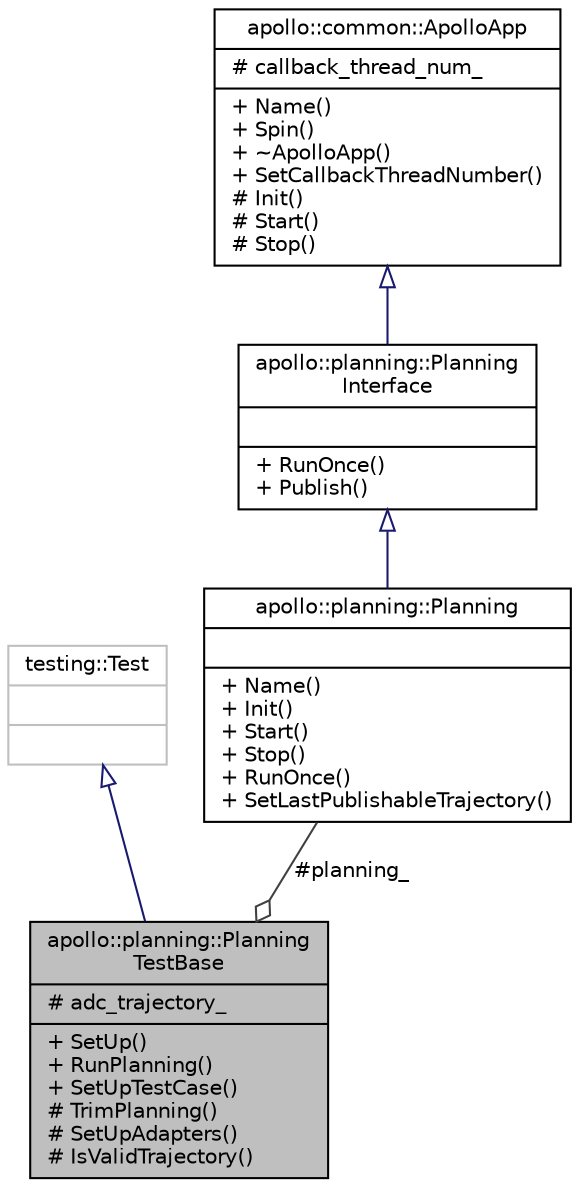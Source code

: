 digraph "apollo::planning::PlanningTestBase"
{
  edge [fontname="Helvetica",fontsize="10",labelfontname="Helvetica",labelfontsize="10"];
  node [fontname="Helvetica",fontsize="10",shape=record];
  Node1 [label="{apollo::planning::Planning\lTestBase\n|# adc_trajectory_\l|+ SetUp()\l+ RunPlanning()\l+ SetUpTestCase()\l# TrimPlanning()\l# SetUpAdapters()\l# IsValidTrajectory()\l}",height=0.2,width=0.4,color="black", fillcolor="grey75", style="filled" fontcolor="black"];
  Node2 -> Node1 [dir="back",color="midnightblue",fontsize="10",style="solid",arrowtail="onormal",fontname="Helvetica"];
  Node2 [label="{testing::Test\n||}",height=0.2,width=0.4,color="grey75", fillcolor="white", style="filled"];
  Node3 -> Node1 [color="grey25",fontsize="10",style="solid",label=" #planning_" ,arrowhead="odiamond",fontname="Helvetica"];
  Node3 [label="{apollo::planning::Planning\n||+ Name()\l+ Init()\l+ Start()\l+ Stop()\l+ RunOnce()\l+ SetLastPublishableTrajectory()\l}",height=0.2,width=0.4,color="black", fillcolor="white", style="filled",URL="$classapollo_1_1planning_1_1Planning.html"];
  Node4 -> Node3 [dir="back",color="midnightblue",fontsize="10",style="solid",arrowtail="onormal",fontname="Helvetica"];
  Node4 [label="{apollo::planning::Planning\lInterface\n||+ RunOnce()\l+ Publish()\l}",height=0.2,width=0.4,color="black", fillcolor="white", style="filled",URL="$classapollo_1_1planning_1_1PlanningInterface.html",tooltip="Interface of the planning module. "];
  Node5 -> Node4 [dir="back",color="midnightblue",fontsize="10",style="solid",arrowtail="onormal",fontname="Helvetica"];
  Node5 [label="{apollo::common::ApolloApp\n|# callback_thread_num_\l|+ Name()\l+ Spin()\l+ ~ApolloApp()\l+ SetCallbackThreadNumber()\l# Init()\l# Start()\l# Stop()\l}",height=0.2,width=0.4,color="black", fillcolor="white", style="filled",URL="$classapollo_1_1common_1_1ApolloApp.html",tooltip="The base module class to define the interface of an Apollo app. An Apollo app runs infinitely until b..."];
}
